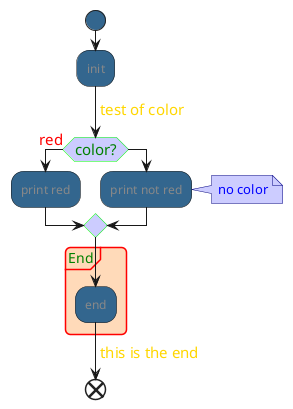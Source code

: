 @startuml
<style>
activityDiagram {
  BackgroundColor #33668E
  BorderColor #33668E
  FontColor #888
  FontName arial

  diamond {
    BackgroundColor #ccf
    LineColor #00FF00
    FontColor green
    FontName arial
    FontSize 15
  }
  arrow {
    FontColor gold
    FontName arial
    FontSize 15
  }
  partition {
    LineColor red
    FontColor green
    RoundCorner 10
    BackgroundColor PeachPuff
  }
  note {
    FontColor Blue
    LineColor Navy
    BackgroundColor #ccf
  }
}
document {
   BackgroundColor transparent
}
</style>
start
:init;
-> test of color;
if (color?) is (<color:red>red) then
:print red;
else 
:print not red;
note right: no color
endif
partition End {
:end;
}
-> this is the end;
end
@enduml
